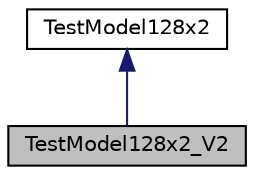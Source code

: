 digraph "TestModel128x2_V2"
{
  edge [fontname="Helvetica",fontsize="10",labelfontname="Helvetica",labelfontsize="10"];
  node [fontname="Helvetica",fontsize="10",shape=record];
  Node2 [label="TestModel128x2_V2",height=0.2,width=0.4,color="black", fillcolor="grey75", style="filled", fontcolor="black"];
  Node3 -> Node2 [dir="back",color="midnightblue",fontsize="10",style="solid"];
  Node3 [label="TestModel128x2",height=0.2,width=0.4,color="black", fillcolor="white", style="filled",URL="$struct_test_model128x2.html"];
}
